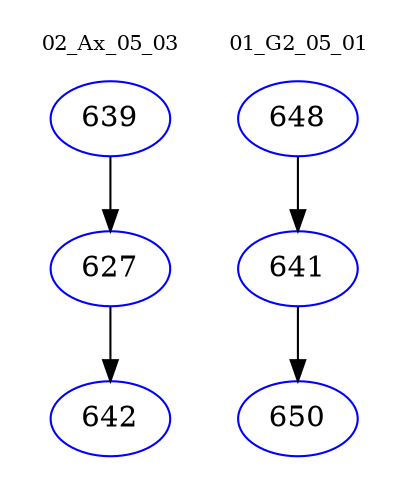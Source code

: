digraph{
subgraph cluster_0 {
color = white
label = "02_Ax_05_03";
fontsize=10;
T0_639 [label="639", color="blue"]
T0_639 -> T0_627 [color="black"]
T0_627 [label="627", color="blue"]
T0_627 -> T0_642 [color="black"]
T0_642 [label="642", color="blue"]
}
subgraph cluster_1 {
color = white
label = "01_G2_05_01";
fontsize=10;
T1_648 [label="648", color="blue"]
T1_648 -> T1_641 [color="black"]
T1_641 [label="641", color="blue"]
T1_641 -> T1_650 [color="black"]
T1_650 [label="650", color="blue"]
}
}
